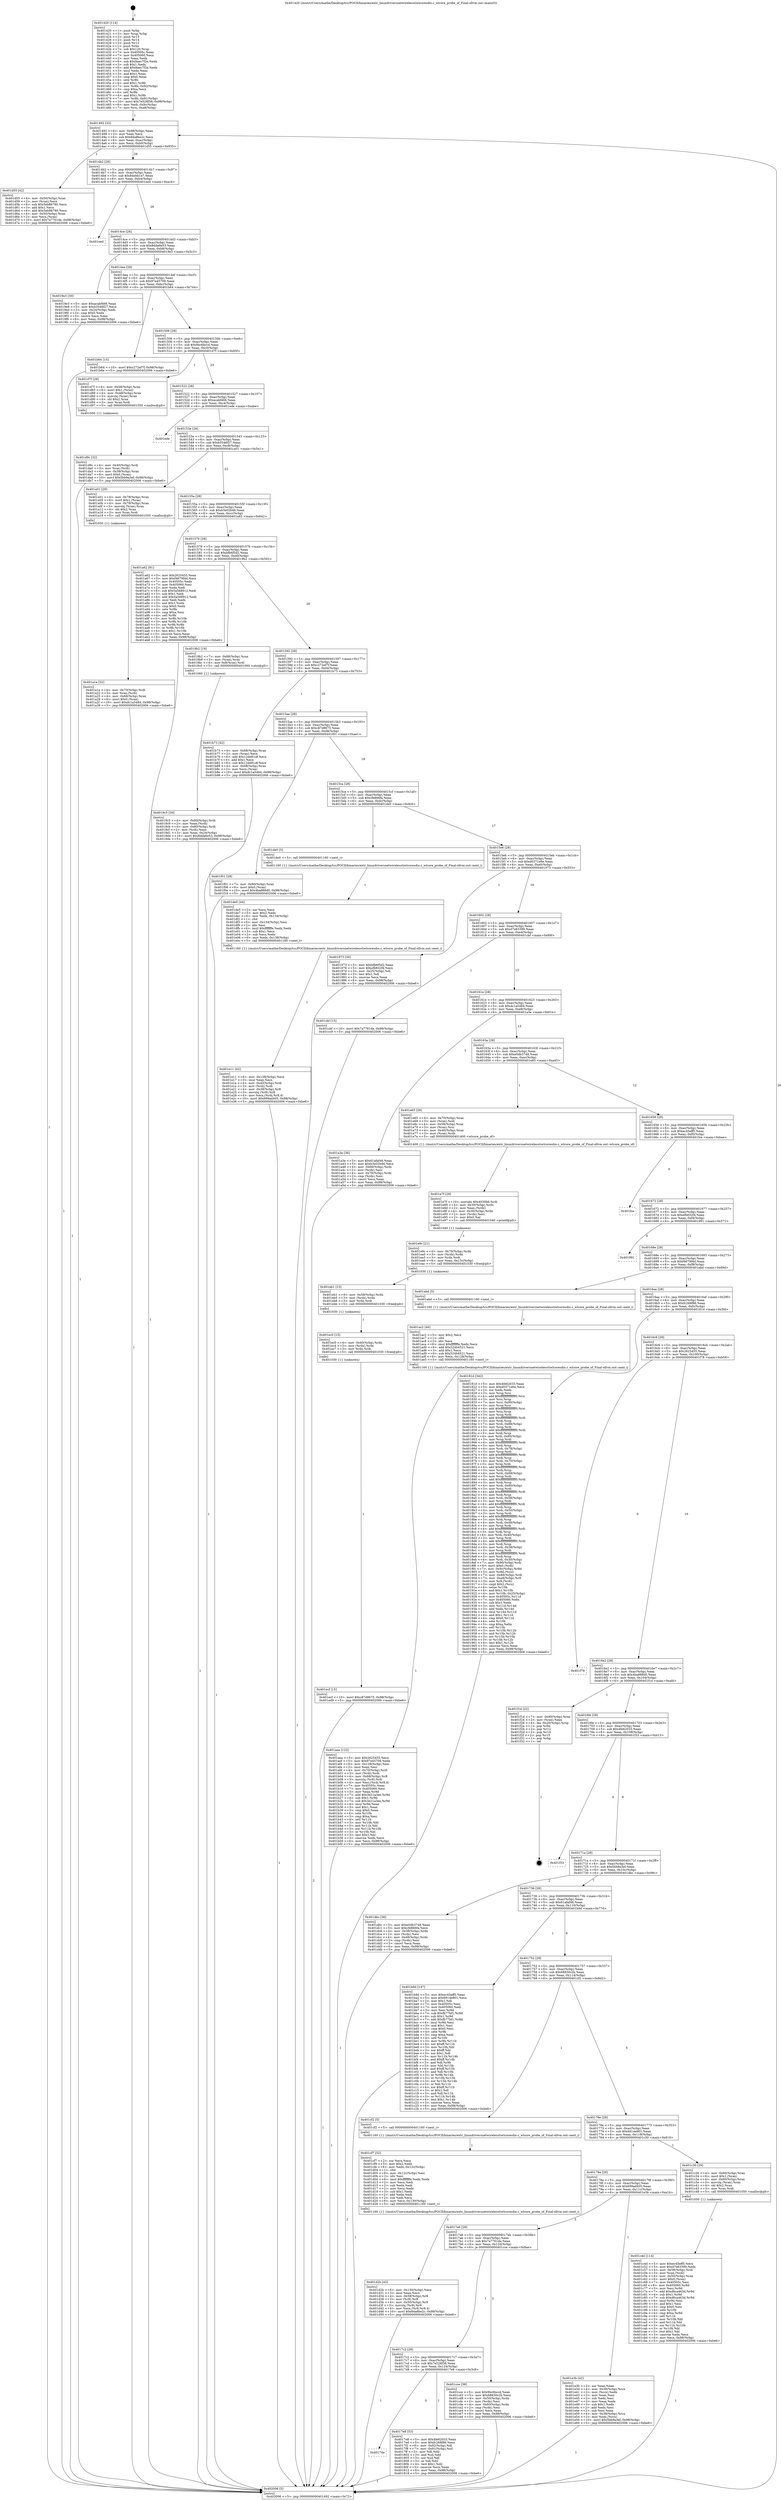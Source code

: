 digraph "0x401420" {
  label = "0x401420 (/mnt/c/Users/mathe/Desktop/tcc/POCII/binaries/extr_linuxdriversnetwirelesstiwlcoresdio.c_wlcore_probe_of_Final-ollvm.out::main(0))"
  labelloc = "t"
  node[shape=record]

  Entry [label="",width=0.3,height=0.3,shape=circle,fillcolor=black,style=filled]
  "0x401492" [label="{
     0x401492 [32]\l
     | [instrs]\l
     &nbsp;&nbsp;0x401492 \<+6\>: mov -0x98(%rbp),%eax\l
     &nbsp;&nbsp;0x401498 \<+2\>: mov %eax,%ecx\l
     &nbsp;&nbsp;0x40149a \<+6\>: sub $0x84a8be2c,%ecx\l
     &nbsp;&nbsp;0x4014a0 \<+6\>: mov %eax,-0xac(%rbp)\l
     &nbsp;&nbsp;0x4014a6 \<+6\>: mov %ecx,-0xb0(%rbp)\l
     &nbsp;&nbsp;0x4014ac \<+6\>: je 0000000000401d55 \<main+0x935\>\l
  }"]
  "0x401d55" [label="{
     0x401d55 [42]\l
     | [instrs]\l
     &nbsp;&nbsp;0x401d55 \<+4\>: mov -0x50(%rbp),%rax\l
     &nbsp;&nbsp;0x401d59 \<+2\>: mov (%rax),%ecx\l
     &nbsp;&nbsp;0x401d5b \<+6\>: sub $0x5eb86780,%ecx\l
     &nbsp;&nbsp;0x401d61 \<+3\>: add $0x1,%ecx\l
     &nbsp;&nbsp;0x401d64 \<+6\>: add $0x5eb86780,%ecx\l
     &nbsp;&nbsp;0x401d6a \<+4\>: mov -0x50(%rbp),%rax\l
     &nbsp;&nbsp;0x401d6e \<+2\>: mov %ecx,(%rax)\l
     &nbsp;&nbsp;0x401d70 \<+10\>: movl $0x7a7761de,-0x98(%rbp)\l
     &nbsp;&nbsp;0x401d7a \<+5\>: jmp 0000000000402006 \<main+0xbe6\>\l
  }"]
  "0x4014b2" [label="{
     0x4014b2 [28]\l
     | [instrs]\l
     &nbsp;&nbsp;0x4014b2 \<+5\>: jmp 00000000004014b7 \<main+0x97\>\l
     &nbsp;&nbsp;0x4014b7 \<+6\>: mov -0xac(%rbp),%eax\l
     &nbsp;&nbsp;0x4014bd \<+5\>: sub $0x84ebb1e7,%eax\l
     &nbsp;&nbsp;0x4014c2 \<+6\>: mov %eax,-0xb4(%rbp)\l
     &nbsp;&nbsp;0x4014c8 \<+6\>: je 0000000000401eed \<main+0xacd\>\l
  }"]
  Exit [label="",width=0.3,height=0.3,shape=circle,fillcolor=black,style=filled,peripheries=2]
  "0x401eed" [label="{
     0x401eed\l
  }", style=dashed]
  "0x4014ce" [label="{
     0x4014ce [28]\l
     | [instrs]\l
     &nbsp;&nbsp;0x4014ce \<+5\>: jmp 00000000004014d3 \<main+0xb3\>\l
     &nbsp;&nbsp;0x4014d3 \<+6\>: mov -0xac(%rbp),%eax\l
     &nbsp;&nbsp;0x4014d9 \<+5\>: sub $0x8dda6e53,%eax\l
     &nbsp;&nbsp;0x4014de \<+6\>: mov %eax,-0xb8(%rbp)\l
     &nbsp;&nbsp;0x4014e4 \<+6\>: je 00000000004019e3 \<main+0x5c3\>\l
  }"]
  "0x401ecf" [label="{
     0x401ecf [15]\l
     | [instrs]\l
     &nbsp;&nbsp;0x401ecf \<+10\>: movl $0xc87d8675,-0x98(%rbp)\l
     &nbsp;&nbsp;0x401ed9 \<+5\>: jmp 0000000000402006 \<main+0xbe6\>\l
  }"]
  "0x4019e3" [label="{
     0x4019e3 [30]\l
     | [instrs]\l
     &nbsp;&nbsp;0x4019e3 \<+5\>: mov $0xacabf466,%eax\l
     &nbsp;&nbsp;0x4019e8 \<+5\>: mov $0xb3546f27,%ecx\l
     &nbsp;&nbsp;0x4019ed \<+3\>: mov -0x24(%rbp),%edx\l
     &nbsp;&nbsp;0x4019f0 \<+3\>: cmp $0x0,%edx\l
     &nbsp;&nbsp;0x4019f3 \<+3\>: cmove %ecx,%eax\l
     &nbsp;&nbsp;0x4019f6 \<+6\>: mov %eax,-0x98(%rbp)\l
     &nbsp;&nbsp;0x4019fc \<+5\>: jmp 0000000000402006 \<main+0xbe6\>\l
  }"]
  "0x4014ea" [label="{
     0x4014ea [28]\l
     | [instrs]\l
     &nbsp;&nbsp;0x4014ea \<+5\>: jmp 00000000004014ef \<main+0xcf\>\l
     &nbsp;&nbsp;0x4014ef \<+6\>: mov -0xac(%rbp),%eax\l
     &nbsp;&nbsp;0x4014f5 \<+5\>: sub $0x97e45709,%eax\l
     &nbsp;&nbsp;0x4014fa \<+6\>: mov %eax,-0xbc(%rbp)\l
     &nbsp;&nbsp;0x401500 \<+6\>: je 0000000000401b64 \<main+0x744\>\l
  }"]
  "0x401ec0" [label="{
     0x401ec0 [15]\l
     | [instrs]\l
     &nbsp;&nbsp;0x401ec0 \<+4\>: mov -0x40(%rbp),%rdx\l
     &nbsp;&nbsp;0x401ec4 \<+3\>: mov (%rdx),%rdx\l
     &nbsp;&nbsp;0x401ec7 \<+3\>: mov %rdx,%rdi\l
     &nbsp;&nbsp;0x401eca \<+5\>: call 0000000000401030 \<free@plt\>\l
     | [calls]\l
     &nbsp;&nbsp;0x401030 \{1\} (unknown)\l
  }"]
  "0x401b64" [label="{
     0x401b64 [15]\l
     | [instrs]\l
     &nbsp;&nbsp;0x401b64 \<+10\>: movl $0xc272ef7f,-0x98(%rbp)\l
     &nbsp;&nbsp;0x401b6e \<+5\>: jmp 0000000000402006 \<main+0xbe6\>\l
  }"]
  "0x401506" [label="{
     0x401506 [28]\l
     | [instrs]\l
     &nbsp;&nbsp;0x401506 \<+5\>: jmp 000000000040150b \<main+0xeb\>\l
     &nbsp;&nbsp;0x40150b \<+6\>: mov -0xac(%rbp),%eax\l
     &nbsp;&nbsp;0x401511 \<+5\>: sub $0x9bc6bccd,%eax\l
     &nbsp;&nbsp;0x401516 \<+6\>: mov %eax,-0xc0(%rbp)\l
     &nbsp;&nbsp;0x40151c \<+6\>: je 0000000000401d7f \<main+0x95f\>\l
  }"]
  "0x401eb1" [label="{
     0x401eb1 [15]\l
     | [instrs]\l
     &nbsp;&nbsp;0x401eb1 \<+4\>: mov -0x58(%rbp),%rdx\l
     &nbsp;&nbsp;0x401eb5 \<+3\>: mov (%rdx),%rdx\l
     &nbsp;&nbsp;0x401eb8 \<+3\>: mov %rdx,%rdi\l
     &nbsp;&nbsp;0x401ebb \<+5\>: call 0000000000401030 \<free@plt\>\l
     | [calls]\l
     &nbsp;&nbsp;0x401030 \{1\} (unknown)\l
  }"]
  "0x401d7f" [label="{
     0x401d7f [29]\l
     | [instrs]\l
     &nbsp;&nbsp;0x401d7f \<+4\>: mov -0x48(%rbp),%rax\l
     &nbsp;&nbsp;0x401d83 \<+6\>: movl $0x1,(%rax)\l
     &nbsp;&nbsp;0x401d89 \<+4\>: mov -0x48(%rbp),%rax\l
     &nbsp;&nbsp;0x401d8d \<+3\>: movslq (%rax),%rax\l
     &nbsp;&nbsp;0x401d90 \<+4\>: shl $0x2,%rax\l
     &nbsp;&nbsp;0x401d94 \<+3\>: mov %rax,%rdi\l
     &nbsp;&nbsp;0x401d97 \<+5\>: call 0000000000401050 \<malloc@plt\>\l
     | [calls]\l
     &nbsp;&nbsp;0x401050 \{1\} (unknown)\l
  }"]
  "0x401522" [label="{
     0x401522 [28]\l
     | [instrs]\l
     &nbsp;&nbsp;0x401522 \<+5\>: jmp 0000000000401527 \<main+0x107\>\l
     &nbsp;&nbsp;0x401527 \<+6\>: mov -0xac(%rbp),%eax\l
     &nbsp;&nbsp;0x40152d \<+5\>: sub $0xacabf466,%eax\l
     &nbsp;&nbsp;0x401532 \<+6\>: mov %eax,-0xc4(%rbp)\l
     &nbsp;&nbsp;0x401538 \<+6\>: je 0000000000401ede \<main+0xabe\>\l
  }"]
  "0x401e9c" [label="{
     0x401e9c [21]\l
     | [instrs]\l
     &nbsp;&nbsp;0x401e9c \<+4\>: mov -0x70(%rbp),%rdx\l
     &nbsp;&nbsp;0x401ea0 \<+3\>: mov (%rdx),%rdx\l
     &nbsp;&nbsp;0x401ea3 \<+3\>: mov %rdx,%rdi\l
     &nbsp;&nbsp;0x401ea6 \<+6\>: mov %eax,-0x13c(%rbp)\l
     &nbsp;&nbsp;0x401eac \<+5\>: call 0000000000401030 \<free@plt\>\l
     | [calls]\l
     &nbsp;&nbsp;0x401030 \{1\} (unknown)\l
  }"]
  "0x401ede" [label="{
     0x401ede\l
  }", style=dashed]
  "0x40153e" [label="{
     0x40153e [28]\l
     | [instrs]\l
     &nbsp;&nbsp;0x40153e \<+5\>: jmp 0000000000401543 \<main+0x123\>\l
     &nbsp;&nbsp;0x401543 \<+6\>: mov -0xac(%rbp),%eax\l
     &nbsp;&nbsp;0x401549 \<+5\>: sub $0xb3546f27,%eax\l
     &nbsp;&nbsp;0x40154e \<+6\>: mov %eax,-0xc8(%rbp)\l
     &nbsp;&nbsp;0x401554 \<+6\>: je 0000000000401a01 \<main+0x5e1\>\l
  }"]
  "0x401e7f" [label="{
     0x401e7f [29]\l
     | [instrs]\l
     &nbsp;&nbsp;0x401e7f \<+10\>: movabs $0x4030b6,%rdi\l
     &nbsp;&nbsp;0x401e89 \<+4\>: mov -0x30(%rbp),%rdx\l
     &nbsp;&nbsp;0x401e8d \<+2\>: mov %eax,(%rdx)\l
     &nbsp;&nbsp;0x401e8f \<+4\>: mov -0x30(%rbp),%rdx\l
     &nbsp;&nbsp;0x401e93 \<+2\>: mov (%rdx),%esi\l
     &nbsp;&nbsp;0x401e95 \<+2\>: mov $0x0,%al\l
     &nbsp;&nbsp;0x401e97 \<+5\>: call 0000000000401040 \<printf@plt\>\l
     | [calls]\l
     &nbsp;&nbsp;0x401040 \{1\} (unknown)\l
  }"]
  "0x401a01" [label="{
     0x401a01 [29]\l
     | [instrs]\l
     &nbsp;&nbsp;0x401a01 \<+4\>: mov -0x78(%rbp),%rax\l
     &nbsp;&nbsp;0x401a05 \<+6\>: movl $0x1,(%rax)\l
     &nbsp;&nbsp;0x401a0b \<+4\>: mov -0x78(%rbp),%rax\l
     &nbsp;&nbsp;0x401a0f \<+3\>: movslq (%rax),%rax\l
     &nbsp;&nbsp;0x401a12 \<+4\>: shl $0x2,%rax\l
     &nbsp;&nbsp;0x401a16 \<+3\>: mov %rax,%rdi\l
     &nbsp;&nbsp;0x401a19 \<+5\>: call 0000000000401050 \<malloc@plt\>\l
     | [calls]\l
     &nbsp;&nbsp;0x401050 \{1\} (unknown)\l
  }"]
  "0x40155a" [label="{
     0x40155a [28]\l
     | [instrs]\l
     &nbsp;&nbsp;0x40155a \<+5\>: jmp 000000000040155f \<main+0x13f\>\l
     &nbsp;&nbsp;0x40155f \<+6\>: mov -0xac(%rbp),%eax\l
     &nbsp;&nbsp;0x401565 \<+5\>: sub $0xb3e02b46,%eax\l
     &nbsp;&nbsp;0x40156a \<+6\>: mov %eax,-0xcc(%rbp)\l
     &nbsp;&nbsp;0x401570 \<+6\>: je 0000000000401a62 \<main+0x642\>\l
  }"]
  "0x401e11" [label="{
     0x401e11 [42]\l
     | [instrs]\l
     &nbsp;&nbsp;0x401e11 \<+6\>: mov -0x138(%rbp),%ecx\l
     &nbsp;&nbsp;0x401e17 \<+3\>: imul %eax,%ecx\l
     &nbsp;&nbsp;0x401e1a \<+4\>: mov -0x40(%rbp),%rdi\l
     &nbsp;&nbsp;0x401e1e \<+3\>: mov (%rdi),%rdi\l
     &nbsp;&nbsp;0x401e21 \<+4\>: mov -0x38(%rbp),%r8\l
     &nbsp;&nbsp;0x401e25 \<+3\>: movslq (%r8),%r8\l
     &nbsp;&nbsp;0x401e28 \<+4\>: mov %ecx,(%rdi,%r8,4)\l
     &nbsp;&nbsp;0x401e2c \<+10\>: movl $0x699ad405,-0x98(%rbp)\l
     &nbsp;&nbsp;0x401e36 \<+5\>: jmp 0000000000402006 \<main+0xbe6\>\l
  }"]
  "0x401a62" [label="{
     0x401a62 [91]\l
     | [instrs]\l
     &nbsp;&nbsp;0x401a62 \<+5\>: mov $0x2625455,%eax\l
     &nbsp;&nbsp;0x401a67 \<+5\>: mov $0xf4679f4d,%ecx\l
     &nbsp;&nbsp;0x401a6c \<+7\>: mov 0x40505c,%edx\l
     &nbsp;&nbsp;0x401a73 \<+7\>: mov 0x405060,%esi\l
     &nbsp;&nbsp;0x401a7a \<+2\>: mov %edx,%edi\l
     &nbsp;&nbsp;0x401a7c \<+6\>: sub $0x5a568912,%edi\l
     &nbsp;&nbsp;0x401a82 \<+3\>: sub $0x1,%edi\l
     &nbsp;&nbsp;0x401a85 \<+6\>: add $0x5a568912,%edi\l
     &nbsp;&nbsp;0x401a8b \<+3\>: imul %edi,%edx\l
     &nbsp;&nbsp;0x401a8e \<+3\>: and $0x1,%edx\l
     &nbsp;&nbsp;0x401a91 \<+3\>: cmp $0x0,%edx\l
     &nbsp;&nbsp;0x401a94 \<+4\>: sete %r8b\l
     &nbsp;&nbsp;0x401a98 \<+3\>: cmp $0xa,%esi\l
     &nbsp;&nbsp;0x401a9b \<+4\>: setl %r9b\l
     &nbsp;&nbsp;0x401a9f \<+3\>: mov %r8b,%r10b\l
     &nbsp;&nbsp;0x401aa2 \<+3\>: and %r9b,%r10b\l
     &nbsp;&nbsp;0x401aa5 \<+3\>: xor %r9b,%r8b\l
     &nbsp;&nbsp;0x401aa8 \<+3\>: or %r8b,%r10b\l
     &nbsp;&nbsp;0x401aab \<+4\>: test $0x1,%r10b\l
     &nbsp;&nbsp;0x401aaf \<+3\>: cmovne %ecx,%eax\l
     &nbsp;&nbsp;0x401ab2 \<+6\>: mov %eax,-0x98(%rbp)\l
     &nbsp;&nbsp;0x401ab8 \<+5\>: jmp 0000000000402006 \<main+0xbe6\>\l
  }"]
  "0x401576" [label="{
     0x401576 [28]\l
     | [instrs]\l
     &nbsp;&nbsp;0x401576 \<+5\>: jmp 000000000040157b \<main+0x15b\>\l
     &nbsp;&nbsp;0x40157b \<+6\>: mov -0xac(%rbp),%eax\l
     &nbsp;&nbsp;0x401581 \<+5\>: sub $0xbfb6f5d2,%eax\l
     &nbsp;&nbsp;0x401586 \<+6\>: mov %eax,-0xd0(%rbp)\l
     &nbsp;&nbsp;0x40158c \<+6\>: je 00000000004019b2 \<main+0x592\>\l
  }"]
  "0x401de5" [label="{
     0x401de5 [44]\l
     | [instrs]\l
     &nbsp;&nbsp;0x401de5 \<+2\>: xor %ecx,%ecx\l
     &nbsp;&nbsp;0x401de7 \<+5\>: mov $0x2,%edx\l
     &nbsp;&nbsp;0x401dec \<+6\>: mov %edx,-0x134(%rbp)\l
     &nbsp;&nbsp;0x401df2 \<+1\>: cltd\l
     &nbsp;&nbsp;0x401df3 \<+6\>: mov -0x134(%rbp),%esi\l
     &nbsp;&nbsp;0x401df9 \<+2\>: idiv %esi\l
     &nbsp;&nbsp;0x401dfb \<+6\>: imul $0xfffffffe,%edx,%edx\l
     &nbsp;&nbsp;0x401e01 \<+3\>: sub $0x1,%ecx\l
     &nbsp;&nbsp;0x401e04 \<+2\>: sub %ecx,%edx\l
     &nbsp;&nbsp;0x401e06 \<+6\>: mov %edx,-0x138(%rbp)\l
     &nbsp;&nbsp;0x401e0c \<+5\>: call 0000000000401160 \<next_i\>\l
     | [calls]\l
     &nbsp;&nbsp;0x401160 \{1\} (/mnt/c/Users/mathe/Desktop/tcc/POCII/binaries/extr_linuxdriversnetwirelesstiwlcoresdio.c_wlcore_probe_of_Final-ollvm.out::next_i)\l
  }"]
  "0x4019b2" [label="{
     0x4019b2 [19]\l
     | [instrs]\l
     &nbsp;&nbsp;0x4019b2 \<+7\>: mov -0x88(%rbp),%rax\l
     &nbsp;&nbsp;0x4019b9 \<+3\>: mov (%rax),%rax\l
     &nbsp;&nbsp;0x4019bc \<+4\>: mov 0x8(%rax),%rdi\l
     &nbsp;&nbsp;0x4019c0 \<+5\>: call 0000000000401060 \<atoi@plt\>\l
     | [calls]\l
     &nbsp;&nbsp;0x401060 \{1\} (unknown)\l
  }"]
  "0x401592" [label="{
     0x401592 [28]\l
     | [instrs]\l
     &nbsp;&nbsp;0x401592 \<+5\>: jmp 0000000000401597 \<main+0x177\>\l
     &nbsp;&nbsp;0x401597 \<+6\>: mov -0xac(%rbp),%eax\l
     &nbsp;&nbsp;0x40159d \<+5\>: sub $0xc272ef7f,%eax\l
     &nbsp;&nbsp;0x4015a2 \<+6\>: mov %eax,-0xd4(%rbp)\l
     &nbsp;&nbsp;0x4015a8 \<+6\>: je 0000000000401b73 \<main+0x753\>\l
  }"]
  "0x401d9c" [label="{
     0x401d9c [32]\l
     | [instrs]\l
     &nbsp;&nbsp;0x401d9c \<+4\>: mov -0x40(%rbp),%rdi\l
     &nbsp;&nbsp;0x401da0 \<+3\>: mov %rax,(%rdi)\l
     &nbsp;&nbsp;0x401da3 \<+4\>: mov -0x38(%rbp),%rax\l
     &nbsp;&nbsp;0x401da7 \<+6\>: movl $0x0,(%rax)\l
     &nbsp;&nbsp;0x401dad \<+10\>: movl $0x5bb9a3ef,-0x98(%rbp)\l
     &nbsp;&nbsp;0x401db7 \<+5\>: jmp 0000000000402006 \<main+0xbe6\>\l
  }"]
  "0x401b73" [label="{
     0x401b73 [42]\l
     | [instrs]\l
     &nbsp;&nbsp;0x401b73 \<+4\>: mov -0x68(%rbp),%rax\l
     &nbsp;&nbsp;0x401b77 \<+2\>: mov (%rax),%ecx\l
     &nbsp;&nbsp;0x401b79 \<+6\>: add $0x12dd81df,%ecx\l
     &nbsp;&nbsp;0x401b7f \<+3\>: add $0x1,%ecx\l
     &nbsp;&nbsp;0x401b82 \<+6\>: sub $0x12dd81df,%ecx\l
     &nbsp;&nbsp;0x401b88 \<+4\>: mov -0x68(%rbp),%rax\l
     &nbsp;&nbsp;0x401b8c \<+2\>: mov %ecx,(%rax)\l
     &nbsp;&nbsp;0x401b8e \<+10\>: movl $0xdc1a5484,-0x98(%rbp)\l
     &nbsp;&nbsp;0x401b98 \<+5\>: jmp 0000000000402006 \<main+0xbe6\>\l
  }"]
  "0x4015ae" [label="{
     0x4015ae [28]\l
     | [instrs]\l
     &nbsp;&nbsp;0x4015ae \<+5\>: jmp 00000000004015b3 \<main+0x193\>\l
     &nbsp;&nbsp;0x4015b3 \<+6\>: mov -0xac(%rbp),%eax\l
     &nbsp;&nbsp;0x4015b9 \<+5\>: sub $0xc87d8675,%eax\l
     &nbsp;&nbsp;0x4015be \<+6\>: mov %eax,-0xd8(%rbp)\l
     &nbsp;&nbsp;0x4015c4 \<+6\>: je 0000000000401f01 \<main+0xae1\>\l
  }"]
  "0x401d2b" [label="{
     0x401d2b [42]\l
     | [instrs]\l
     &nbsp;&nbsp;0x401d2b \<+6\>: mov -0x130(%rbp),%ecx\l
     &nbsp;&nbsp;0x401d31 \<+3\>: imul %eax,%ecx\l
     &nbsp;&nbsp;0x401d34 \<+4\>: mov -0x58(%rbp),%r8\l
     &nbsp;&nbsp;0x401d38 \<+3\>: mov (%r8),%r8\l
     &nbsp;&nbsp;0x401d3b \<+4\>: mov -0x50(%rbp),%r9\l
     &nbsp;&nbsp;0x401d3f \<+3\>: movslq (%r9),%r9\l
     &nbsp;&nbsp;0x401d42 \<+4\>: mov %ecx,(%r8,%r9,4)\l
     &nbsp;&nbsp;0x401d46 \<+10\>: movl $0x84a8be2c,-0x98(%rbp)\l
     &nbsp;&nbsp;0x401d50 \<+5\>: jmp 0000000000402006 \<main+0xbe6\>\l
  }"]
  "0x401f01" [label="{
     0x401f01 [28]\l
     | [instrs]\l
     &nbsp;&nbsp;0x401f01 \<+7\>: mov -0x90(%rbp),%rax\l
     &nbsp;&nbsp;0x401f08 \<+6\>: movl $0x0,(%rax)\l
     &nbsp;&nbsp;0x401f0e \<+10\>: movl $0x4ba888d0,-0x98(%rbp)\l
     &nbsp;&nbsp;0x401f18 \<+5\>: jmp 0000000000402006 \<main+0xbe6\>\l
  }"]
  "0x4015ca" [label="{
     0x4015ca [28]\l
     | [instrs]\l
     &nbsp;&nbsp;0x4015ca \<+5\>: jmp 00000000004015cf \<main+0x1af\>\l
     &nbsp;&nbsp;0x4015cf \<+6\>: mov -0xac(%rbp),%eax\l
     &nbsp;&nbsp;0x4015d5 \<+5\>: sub $0xcfe866fa,%eax\l
     &nbsp;&nbsp;0x4015da \<+6\>: mov %eax,-0xdc(%rbp)\l
     &nbsp;&nbsp;0x4015e0 \<+6\>: je 0000000000401de0 \<main+0x9c0\>\l
  }"]
  "0x401cf7" [label="{
     0x401cf7 [52]\l
     | [instrs]\l
     &nbsp;&nbsp;0x401cf7 \<+2\>: xor %ecx,%ecx\l
     &nbsp;&nbsp;0x401cf9 \<+5\>: mov $0x2,%edx\l
     &nbsp;&nbsp;0x401cfe \<+6\>: mov %edx,-0x12c(%rbp)\l
     &nbsp;&nbsp;0x401d04 \<+1\>: cltd\l
     &nbsp;&nbsp;0x401d05 \<+6\>: mov -0x12c(%rbp),%esi\l
     &nbsp;&nbsp;0x401d0b \<+2\>: idiv %esi\l
     &nbsp;&nbsp;0x401d0d \<+6\>: imul $0xfffffffe,%edx,%edx\l
     &nbsp;&nbsp;0x401d13 \<+2\>: mov %ecx,%edi\l
     &nbsp;&nbsp;0x401d15 \<+2\>: sub %edx,%edi\l
     &nbsp;&nbsp;0x401d17 \<+2\>: mov %ecx,%edx\l
     &nbsp;&nbsp;0x401d19 \<+3\>: sub $0x1,%edx\l
     &nbsp;&nbsp;0x401d1c \<+2\>: add %edx,%edi\l
     &nbsp;&nbsp;0x401d1e \<+2\>: sub %edi,%ecx\l
     &nbsp;&nbsp;0x401d20 \<+6\>: mov %ecx,-0x130(%rbp)\l
     &nbsp;&nbsp;0x401d26 \<+5\>: call 0000000000401160 \<next_i\>\l
     | [calls]\l
     &nbsp;&nbsp;0x401160 \{1\} (/mnt/c/Users/mathe/Desktop/tcc/POCII/binaries/extr_linuxdriversnetwirelesstiwlcoresdio.c_wlcore_probe_of_Final-ollvm.out::next_i)\l
  }"]
  "0x401de0" [label="{
     0x401de0 [5]\l
     | [instrs]\l
     &nbsp;&nbsp;0x401de0 \<+5\>: call 0000000000401160 \<next_i\>\l
     | [calls]\l
     &nbsp;&nbsp;0x401160 \{1\} (/mnt/c/Users/mathe/Desktop/tcc/POCII/binaries/extr_linuxdriversnetwirelesstiwlcoresdio.c_wlcore_probe_of_Final-ollvm.out::next_i)\l
  }"]
  "0x4015e6" [label="{
     0x4015e6 [28]\l
     | [instrs]\l
     &nbsp;&nbsp;0x4015e6 \<+5\>: jmp 00000000004015eb \<main+0x1cb\>\l
     &nbsp;&nbsp;0x4015eb \<+6\>: mov -0xac(%rbp),%eax\l
     &nbsp;&nbsp;0x4015f1 \<+5\>: sub $0xd0371e6e,%eax\l
     &nbsp;&nbsp;0x4015f6 \<+6\>: mov %eax,-0xe0(%rbp)\l
     &nbsp;&nbsp;0x4015fc \<+6\>: je 0000000000401973 \<main+0x553\>\l
  }"]
  "0x401c4d" [label="{
     0x401c4d [114]\l
     | [instrs]\l
     &nbsp;&nbsp;0x401c4d \<+5\>: mov $0xec45eff5,%ecx\l
     &nbsp;&nbsp;0x401c52 \<+5\>: mov $0xd7e63399,%edx\l
     &nbsp;&nbsp;0x401c57 \<+4\>: mov -0x58(%rbp),%rdi\l
     &nbsp;&nbsp;0x401c5b \<+3\>: mov %rax,(%rdi)\l
     &nbsp;&nbsp;0x401c5e \<+4\>: mov -0x50(%rbp),%rax\l
     &nbsp;&nbsp;0x401c62 \<+6\>: movl $0x0,(%rax)\l
     &nbsp;&nbsp;0x401c68 \<+7\>: mov 0x40505c,%esi\l
     &nbsp;&nbsp;0x401c6f \<+8\>: mov 0x405060,%r8d\l
     &nbsp;&nbsp;0x401c77 \<+3\>: mov %esi,%r9d\l
     &nbsp;&nbsp;0x401c7a \<+7\>: add $0xd6ca463d,%r9d\l
     &nbsp;&nbsp;0x401c81 \<+4\>: sub $0x1,%r9d\l
     &nbsp;&nbsp;0x401c85 \<+7\>: sub $0xd6ca463d,%r9d\l
     &nbsp;&nbsp;0x401c8c \<+4\>: imul %r9d,%esi\l
     &nbsp;&nbsp;0x401c90 \<+3\>: and $0x1,%esi\l
     &nbsp;&nbsp;0x401c93 \<+3\>: cmp $0x0,%esi\l
     &nbsp;&nbsp;0x401c96 \<+4\>: sete %r10b\l
     &nbsp;&nbsp;0x401c9a \<+4\>: cmp $0xa,%r8d\l
     &nbsp;&nbsp;0x401c9e \<+4\>: setl %r11b\l
     &nbsp;&nbsp;0x401ca2 \<+3\>: mov %r10b,%bl\l
     &nbsp;&nbsp;0x401ca5 \<+3\>: and %r11b,%bl\l
     &nbsp;&nbsp;0x401ca8 \<+3\>: xor %r11b,%r10b\l
     &nbsp;&nbsp;0x401cab \<+3\>: or %r10b,%bl\l
     &nbsp;&nbsp;0x401cae \<+3\>: test $0x1,%bl\l
     &nbsp;&nbsp;0x401cb1 \<+3\>: cmovne %edx,%ecx\l
     &nbsp;&nbsp;0x401cb4 \<+6\>: mov %ecx,-0x98(%rbp)\l
     &nbsp;&nbsp;0x401cba \<+5\>: jmp 0000000000402006 \<main+0xbe6\>\l
  }"]
  "0x401973" [label="{
     0x401973 [30]\l
     | [instrs]\l
     &nbsp;&nbsp;0x401973 \<+5\>: mov $0xbfb6f5d2,%eax\l
     &nbsp;&nbsp;0x401978 \<+5\>: mov $0xefb832f4,%ecx\l
     &nbsp;&nbsp;0x40197d \<+3\>: mov -0x25(%rbp),%dl\l
     &nbsp;&nbsp;0x401980 \<+3\>: test $0x1,%dl\l
     &nbsp;&nbsp;0x401983 \<+3\>: cmovne %ecx,%eax\l
     &nbsp;&nbsp;0x401986 \<+6\>: mov %eax,-0x98(%rbp)\l
     &nbsp;&nbsp;0x40198c \<+5\>: jmp 0000000000402006 \<main+0xbe6\>\l
  }"]
  "0x401602" [label="{
     0x401602 [28]\l
     | [instrs]\l
     &nbsp;&nbsp;0x401602 \<+5\>: jmp 0000000000401607 \<main+0x1e7\>\l
     &nbsp;&nbsp;0x401607 \<+6\>: mov -0xac(%rbp),%eax\l
     &nbsp;&nbsp;0x40160d \<+5\>: sub $0xd7e63399,%eax\l
     &nbsp;&nbsp;0x401612 \<+6\>: mov %eax,-0xe4(%rbp)\l
     &nbsp;&nbsp;0x401618 \<+6\>: je 0000000000401cbf \<main+0x89f\>\l
  }"]
  "0x401aea" [label="{
     0x401aea [122]\l
     | [instrs]\l
     &nbsp;&nbsp;0x401aea \<+5\>: mov $0x2625455,%ecx\l
     &nbsp;&nbsp;0x401aef \<+5\>: mov $0x97e45709,%edx\l
     &nbsp;&nbsp;0x401af4 \<+6\>: mov -0x128(%rbp),%esi\l
     &nbsp;&nbsp;0x401afa \<+3\>: imul %eax,%esi\l
     &nbsp;&nbsp;0x401afd \<+4\>: mov -0x70(%rbp),%rdi\l
     &nbsp;&nbsp;0x401b01 \<+3\>: mov (%rdi),%rdi\l
     &nbsp;&nbsp;0x401b04 \<+4\>: mov -0x68(%rbp),%r8\l
     &nbsp;&nbsp;0x401b08 \<+3\>: movslq (%r8),%r8\l
     &nbsp;&nbsp;0x401b0b \<+4\>: mov %esi,(%rdi,%r8,4)\l
     &nbsp;&nbsp;0x401b0f \<+7\>: mov 0x40505c,%eax\l
     &nbsp;&nbsp;0x401b16 \<+7\>: mov 0x405060,%esi\l
     &nbsp;&nbsp;0x401b1d \<+3\>: mov %eax,%r9d\l
     &nbsp;&nbsp;0x401b20 \<+7\>: add $0x3e21a3ee,%r9d\l
     &nbsp;&nbsp;0x401b27 \<+4\>: sub $0x1,%r9d\l
     &nbsp;&nbsp;0x401b2b \<+7\>: sub $0x3e21a3ee,%r9d\l
     &nbsp;&nbsp;0x401b32 \<+4\>: imul %r9d,%eax\l
     &nbsp;&nbsp;0x401b36 \<+3\>: and $0x1,%eax\l
     &nbsp;&nbsp;0x401b39 \<+3\>: cmp $0x0,%eax\l
     &nbsp;&nbsp;0x401b3c \<+4\>: sete %r10b\l
     &nbsp;&nbsp;0x401b40 \<+3\>: cmp $0xa,%esi\l
     &nbsp;&nbsp;0x401b43 \<+4\>: setl %r11b\l
     &nbsp;&nbsp;0x401b47 \<+3\>: mov %r10b,%bl\l
     &nbsp;&nbsp;0x401b4a \<+3\>: and %r11b,%bl\l
     &nbsp;&nbsp;0x401b4d \<+3\>: xor %r11b,%r10b\l
     &nbsp;&nbsp;0x401b50 \<+3\>: or %r10b,%bl\l
     &nbsp;&nbsp;0x401b53 \<+3\>: test $0x1,%bl\l
     &nbsp;&nbsp;0x401b56 \<+3\>: cmovne %edx,%ecx\l
     &nbsp;&nbsp;0x401b59 \<+6\>: mov %ecx,-0x98(%rbp)\l
     &nbsp;&nbsp;0x401b5f \<+5\>: jmp 0000000000402006 \<main+0xbe6\>\l
  }"]
  "0x401cbf" [label="{
     0x401cbf [15]\l
     | [instrs]\l
     &nbsp;&nbsp;0x401cbf \<+10\>: movl $0x7a7761de,-0x98(%rbp)\l
     &nbsp;&nbsp;0x401cc9 \<+5\>: jmp 0000000000402006 \<main+0xbe6\>\l
  }"]
  "0x40161e" [label="{
     0x40161e [28]\l
     | [instrs]\l
     &nbsp;&nbsp;0x40161e \<+5\>: jmp 0000000000401623 \<main+0x203\>\l
     &nbsp;&nbsp;0x401623 \<+6\>: mov -0xac(%rbp),%eax\l
     &nbsp;&nbsp;0x401629 \<+5\>: sub $0xdc1a5484,%eax\l
     &nbsp;&nbsp;0x40162e \<+6\>: mov %eax,-0xe8(%rbp)\l
     &nbsp;&nbsp;0x401634 \<+6\>: je 0000000000401a3e \<main+0x61e\>\l
  }"]
  "0x401ac2" [label="{
     0x401ac2 [40]\l
     | [instrs]\l
     &nbsp;&nbsp;0x401ac2 \<+5\>: mov $0x2,%ecx\l
     &nbsp;&nbsp;0x401ac7 \<+1\>: cltd\l
     &nbsp;&nbsp;0x401ac8 \<+2\>: idiv %ecx\l
     &nbsp;&nbsp;0x401aca \<+6\>: imul $0xfffffffe,%edx,%ecx\l
     &nbsp;&nbsp;0x401ad0 \<+6\>: add $0x524b4521,%ecx\l
     &nbsp;&nbsp;0x401ad6 \<+3\>: add $0x1,%ecx\l
     &nbsp;&nbsp;0x401ad9 \<+6\>: sub $0x524b4521,%ecx\l
     &nbsp;&nbsp;0x401adf \<+6\>: mov %ecx,-0x128(%rbp)\l
     &nbsp;&nbsp;0x401ae5 \<+5\>: call 0000000000401160 \<next_i\>\l
     | [calls]\l
     &nbsp;&nbsp;0x401160 \{1\} (/mnt/c/Users/mathe/Desktop/tcc/POCII/binaries/extr_linuxdriversnetwirelesstiwlcoresdio.c_wlcore_probe_of_Final-ollvm.out::next_i)\l
  }"]
  "0x401a3e" [label="{
     0x401a3e [36]\l
     | [instrs]\l
     &nbsp;&nbsp;0x401a3e \<+5\>: mov $0x61afaf46,%eax\l
     &nbsp;&nbsp;0x401a43 \<+5\>: mov $0xb3e02b46,%ecx\l
     &nbsp;&nbsp;0x401a48 \<+4\>: mov -0x68(%rbp),%rdx\l
     &nbsp;&nbsp;0x401a4c \<+2\>: mov (%rdx),%esi\l
     &nbsp;&nbsp;0x401a4e \<+4\>: mov -0x78(%rbp),%rdx\l
     &nbsp;&nbsp;0x401a52 \<+2\>: cmp (%rdx),%esi\l
     &nbsp;&nbsp;0x401a54 \<+3\>: cmovl %ecx,%eax\l
     &nbsp;&nbsp;0x401a57 \<+6\>: mov %eax,-0x98(%rbp)\l
     &nbsp;&nbsp;0x401a5d \<+5\>: jmp 0000000000402006 \<main+0xbe6\>\l
  }"]
  "0x40163a" [label="{
     0x40163a [28]\l
     | [instrs]\l
     &nbsp;&nbsp;0x40163a \<+5\>: jmp 000000000040163f \<main+0x21f\>\l
     &nbsp;&nbsp;0x40163f \<+6\>: mov -0xac(%rbp),%eax\l
     &nbsp;&nbsp;0x401645 \<+5\>: sub $0xe0db3748,%eax\l
     &nbsp;&nbsp;0x40164a \<+6\>: mov %eax,-0xec(%rbp)\l
     &nbsp;&nbsp;0x401650 \<+6\>: je 0000000000401e65 \<main+0xa45\>\l
  }"]
  "0x401a1e" [label="{
     0x401a1e [32]\l
     | [instrs]\l
     &nbsp;&nbsp;0x401a1e \<+4\>: mov -0x70(%rbp),%rdi\l
     &nbsp;&nbsp;0x401a22 \<+3\>: mov %rax,(%rdi)\l
     &nbsp;&nbsp;0x401a25 \<+4\>: mov -0x68(%rbp),%rax\l
     &nbsp;&nbsp;0x401a29 \<+6\>: movl $0x0,(%rax)\l
     &nbsp;&nbsp;0x401a2f \<+10\>: movl $0xdc1a5484,-0x98(%rbp)\l
     &nbsp;&nbsp;0x401a39 \<+5\>: jmp 0000000000402006 \<main+0xbe6\>\l
  }"]
  "0x401e65" [label="{
     0x401e65 [26]\l
     | [instrs]\l
     &nbsp;&nbsp;0x401e65 \<+4\>: mov -0x70(%rbp),%rax\l
     &nbsp;&nbsp;0x401e69 \<+3\>: mov (%rax),%rdi\l
     &nbsp;&nbsp;0x401e6c \<+4\>: mov -0x58(%rbp),%rax\l
     &nbsp;&nbsp;0x401e70 \<+3\>: mov (%rax),%rsi\l
     &nbsp;&nbsp;0x401e73 \<+4\>: mov -0x40(%rbp),%rax\l
     &nbsp;&nbsp;0x401e77 \<+3\>: mov (%rax),%rdx\l
     &nbsp;&nbsp;0x401e7a \<+5\>: call 0000000000401400 \<wlcore_probe_of\>\l
     | [calls]\l
     &nbsp;&nbsp;0x401400 \{1\} (/mnt/c/Users/mathe/Desktop/tcc/POCII/binaries/extr_linuxdriversnetwirelesstiwlcoresdio.c_wlcore_probe_of_Final-ollvm.out::wlcore_probe_of)\l
  }"]
  "0x401656" [label="{
     0x401656 [28]\l
     | [instrs]\l
     &nbsp;&nbsp;0x401656 \<+5\>: jmp 000000000040165b \<main+0x23b\>\l
     &nbsp;&nbsp;0x40165b \<+6\>: mov -0xac(%rbp),%eax\l
     &nbsp;&nbsp;0x401661 \<+5\>: sub $0xec45eff5,%eax\l
     &nbsp;&nbsp;0x401666 \<+6\>: mov %eax,-0xf0(%rbp)\l
     &nbsp;&nbsp;0x40166c \<+6\>: je 0000000000401fce \<main+0xbae\>\l
  }"]
  "0x4019c5" [label="{
     0x4019c5 [30]\l
     | [instrs]\l
     &nbsp;&nbsp;0x4019c5 \<+4\>: mov -0x80(%rbp),%rdi\l
     &nbsp;&nbsp;0x4019c9 \<+2\>: mov %eax,(%rdi)\l
     &nbsp;&nbsp;0x4019cb \<+4\>: mov -0x80(%rbp),%rdi\l
     &nbsp;&nbsp;0x4019cf \<+2\>: mov (%rdi),%eax\l
     &nbsp;&nbsp;0x4019d1 \<+3\>: mov %eax,-0x24(%rbp)\l
     &nbsp;&nbsp;0x4019d4 \<+10\>: movl $0x8dda6e53,-0x98(%rbp)\l
     &nbsp;&nbsp;0x4019de \<+5\>: jmp 0000000000402006 \<main+0xbe6\>\l
  }"]
  "0x401fce" [label="{
     0x401fce\l
  }", style=dashed]
  "0x401672" [label="{
     0x401672 [28]\l
     | [instrs]\l
     &nbsp;&nbsp;0x401672 \<+5\>: jmp 0000000000401677 \<main+0x257\>\l
     &nbsp;&nbsp;0x401677 \<+6\>: mov -0xac(%rbp),%eax\l
     &nbsp;&nbsp;0x40167d \<+5\>: sub $0xefb832f4,%eax\l
     &nbsp;&nbsp;0x401682 \<+6\>: mov %eax,-0xf4(%rbp)\l
     &nbsp;&nbsp;0x401688 \<+6\>: je 0000000000401991 \<main+0x571\>\l
  }"]
  "0x401420" [label="{
     0x401420 [114]\l
     | [instrs]\l
     &nbsp;&nbsp;0x401420 \<+1\>: push %rbp\l
     &nbsp;&nbsp;0x401421 \<+3\>: mov %rsp,%rbp\l
     &nbsp;&nbsp;0x401424 \<+2\>: push %r15\l
     &nbsp;&nbsp;0x401426 \<+2\>: push %r14\l
     &nbsp;&nbsp;0x401428 \<+2\>: push %r12\l
     &nbsp;&nbsp;0x40142a \<+1\>: push %rbx\l
     &nbsp;&nbsp;0x40142b \<+7\>: sub $0x120,%rsp\l
     &nbsp;&nbsp;0x401432 \<+7\>: mov 0x40505c,%eax\l
     &nbsp;&nbsp;0x401439 \<+7\>: mov 0x405060,%ecx\l
     &nbsp;&nbsp;0x401440 \<+2\>: mov %eax,%edx\l
     &nbsp;&nbsp;0x401442 \<+6\>: sub $0x9aec7f2e,%edx\l
     &nbsp;&nbsp;0x401448 \<+3\>: sub $0x1,%edx\l
     &nbsp;&nbsp;0x40144b \<+6\>: add $0x9aec7f2e,%edx\l
     &nbsp;&nbsp;0x401451 \<+3\>: imul %edx,%eax\l
     &nbsp;&nbsp;0x401454 \<+3\>: and $0x1,%eax\l
     &nbsp;&nbsp;0x401457 \<+3\>: cmp $0x0,%eax\l
     &nbsp;&nbsp;0x40145a \<+4\>: sete %r8b\l
     &nbsp;&nbsp;0x40145e \<+4\>: and $0x1,%r8b\l
     &nbsp;&nbsp;0x401462 \<+7\>: mov %r8b,-0x92(%rbp)\l
     &nbsp;&nbsp;0x401469 \<+3\>: cmp $0xa,%ecx\l
     &nbsp;&nbsp;0x40146c \<+4\>: setl %r8b\l
     &nbsp;&nbsp;0x401470 \<+4\>: and $0x1,%r8b\l
     &nbsp;&nbsp;0x401474 \<+7\>: mov %r8b,-0x91(%rbp)\l
     &nbsp;&nbsp;0x40147b \<+10\>: movl $0x7e528f38,-0x98(%rbp)\l
     &nbsp;&nbsp;0x401485 \<+6\>: mov %edi,-0x9c(%rbp)\l
     &nbsp;&nbsp;0x40148b \<+7\>: mov %rsi,-0xa8(%rbp)\l
  }"]
  "0x401991" [label="{
     0x401991\l
  }", style=dashed]
  "0x40168e" [label="{
     0x40168e [28]\l
     | [instrs]\l
     &nbsp;&nbsp;0x40168e \<+5\>: jmp 0000000000401693 \<main+0x273\>\l
     &nbsp;&nbsp;0x401693 \<+6\>: mov -0xac(%rbp),%eax\l
     &nbsp;&nbsp;0x401699 \<+5\>: sub $0xf4679f4d,%eax\l
     &nbsp;&nbsp;0x40169e \<+6\>: mov %eax,-0xf8(%rbp)\l
     &nbsp;&nbsp;0x4016a4 \<+6\>: je 0000000000401abd \<main+0x69d\>\l
  }"]
  "0x402006" [label="{
     0x402006 [5]\l
     | [instrs]\l
     &nbsp;&nbsp;0x402006 \<+5\>: jmp 0000000000401492 \<main+0x72\>\l
  }"]
  "0x401abd" [label="{
     0x401abd [5]\l
     | [instrs]\l
     &nbsp;&nbsp;0x401abd \<+5\>: call 0000000000401160 \<next_i\>\l
     | [calls]\l
     &nbsp;&nbsp;0x401160 \{1\} (/mnt/c/Users/mathe/Desktop/tcc/POCII/binaries/extr_linuxdriversnetwirelesstiwlcoresdio.c_wlcore_probe_of_Final-ollvm.out::next_i)\l
  }"]
  "0x4016aa" [label="{
     0x4016aa [28]\l
     | [instrs]\l
     &nbsp;&nbsp;0x4016aa \<+5\>: jmp 00000000004016af \<main+0x28f\>\l
     &nbsp;&nbsp;0x4016af \<+6\>: mov -0xac(%rbp),%eax\l
     &nbsp;&nbsp;0x4016b5 \<+5\>: sub $0xfc268f86,%eax\l
     &nbsp;&nbsp;0x4016ba \<+6\>: mov %eax,-0xfc(%rbp)\l
     &nbsp;&nbsp;0x4016c0 \<+6\>: je 000000000040181d \<main+0x3fd\>\l
  }"]
  "0x4017de" [label="{
     0x4017de\l
  }", style=dashed]
  "0x40181d" [label="{
     0x40181d [342]\l
     | [instrs]\l
     &nbsp;&nbsp;0x40181d \<+5\>: mov $0x4fe62033,%eax\l
     &nbsp;&nbsp;0x401822 \<+5\>: mov $0xd0371e6e,%ecx\l
     &nbsp;&nbsp;0x401827 \<+2\>: xor %edx,%edx\l
     &nbsp;&nbsp;0x401829 \<+3\>: mov %rsp,%rsi\l
     &nbsp;&nbsp;0x40182c \<+4\>: add $0xfffffffffffffff0,%rsi\l
     &nbsp;&nbsp;0x401830 \<+3\>: mov %rsi,%rsp\l
     &nbsp;&nbsp;0x401833 \<+7\>: mov %rsi,-0x90(%rbp)\l
     &nbsp;&nbsp;0x40183a \<+3\>: mov %rsp,%rsi\l
     &nbsp;&nbsp;0x40183d \<+4\>: add $0xfffffffffffffff0,%rsi\l
     &nbsp;&nbsp;0x401841 \<+3\>: mov %rsi,%rsp\l
     &nbsp;&nbsp;0x401844 \<+3\>: mov %rsp,%rdi\l
     &nbsp;&nbsp;0x401847 \<+4\>: add $0xfffffffffffffff0,%rdi\l
     &nbsp;&nbsp;0x40184b \<+3\>: mov %rdi,%rsp\l
     &nbsp;&nbsp;0x40184e \<+7\>: mov %rdi,-0x88(%rbp)\l
     &nbsp;&nbsp;0x401855 \<+3\>: mov %rsp,%rdi\l
     &nbsp;&nbsp;0x401858 \<+4\>: add $0xfffffffffffffff0,%rdi\l
     &nbsp;&nbsp;0x40185c \<+3\>: mov %rdi,%rsp\l
     &nbsp;&nbsp;0x40185f \<+4\>: mov %rdi,-0x80(%rbp)\l
     &nbsp;&nbsp;0x401863 \<+3\>: mov %rsp,%rdi\l
     &nbsp;&nbsp;0x401866 \<+4\>: add $0xfffffffffffffff0,%rdi\l
     &nbsp;&nbsp;0x40186a \<+3\>: mov %rdi,%rsp\l
     &nbsp;&nbsp;0x40186d \<+4\>: mov %rdi,-0x78(%rbp)\l
     &nbsp;&nbsp;0x401871 \<+3\>: mov %rsp,%rdi\l
     &nbsp;&nbsp;0x401874 \<+4\>: add $0xfffffffffffffff0,%rdi\l
     &nbsp;&nbsp;0x401878 \<+3\>: mov %rdi,%rsp\l
     &nbsp;&nbsp;0x40187b \<+4\>: mov %rdi,-0x70(%rbp)\l
     &nbsp;&nbsp;0x40187f \<+3\>: mov %rsp,%rdi\l
     &nbsp;&nbsp;0x401882 \<+4\>: add $0xfffffffffffffff0,%rdi\l
     &nbsp;&nbsp;0x401886 \<+3\>: mov %rdi,%rsp\l
     &nbsp;&nbsp;0x401889 \<+4\>: mov %rdi,-0x68(%rbp)\l
     &nbsp;&nbsp;0x40188d \<+3\>: mov %rsp,%rdi\l
     &nbsp;&nbsp;0x401890 \<+4\>: add $0xfffffffffffffff0,%rdi\l
     &nbsp;&nbsp;0x401894 \<+3\>: mov %rdi,%rsp\l
     &nbsp;&nbsp;0x401897 \<+4\>: mov %rdi,-0x60(%rbp)\l
     &nbsp;&nbsp;0x40189b \<+3\>: mov %rsp,%rdi\l
     &nbsp;&nbsp;0x40189e \<+4\>: add $0xfffffffffffffff0,%rdi\l
     &nbsp;&nbsp;0x4018a2 \<+3\>: mov %rdi,%rsp\l
     &nbsp;&nbsp;0x4018a5 \<+4\>: mov %rdi,-0x58(%rbp)\l
     &nbsp;&nbsp;0x4018a9 \<+3\>: mov %rsp,%rdi\l
     &nbsp;&nbsp;0x4018ac \<+4\>: add $0xfffffffffffffff0,%rdi\l
     &nbsp;&nbsp;0x4018b0 \<+3\>: mov %rdi,%rsp\l
     &nbsp;&nbsp;0x4018b3 \<+4\>: mov %rdi,-0x50(%rbp)\l
     &nbsp;&nbsp;0x4018b7 \<+3\>: mov %rsp,%rdi\l
     &nbsp;&nbsp;0x4018ba \<+4\>: add $0xfffffffffffffff0,%rdi\l
     &nbsp;&nbsp;0x4018be \<+3\>: mov %rdi,%rsp\l
     &nbsp;&nbsp;0x4018c1 \<+4\>: mov %rdi,-0x48(%rbp)\l
     &nbsp;&nbsp;0x4018c5 \<+3\>: mov %rsp,%rdi\l
     &nbsp;&nbsp;0x4018c8 \<+4\>: add $0xfffffffffffffff0,%rdi\l
     &nbsp;&nbsp;0x4018cc \<+3\>: mov %rdi,%rsp\l
     &nbsp;&nbsp;0x4018cf \<+4\>: mov %rdi,-0x40(%rbp)\l
     &nbsp;&nbsp;0x4018d3 \<+3\>: mov %rsp,%rdi\l
     &nbsp;&nbsp;0x4018d6 \<+4\>: add $0xfffffffffffffff0,%rdi\l
     &nbsp;&nbsp;0x4018da \<+3\>: mov %rdi,%rsp\l
     &nbsp;&nbsp;0x4018dd \<+4\>: mov %rdi,-0x38(%rbp)\l
     &nbsp;&nbsp;0x4018e1 \<+3\>: mov %rsp,%rdi\l
     &nbsp;&nbsp;0x4018e4 \<+4\>: add $0xfffffffffffffff0,%rdi\l
     &nbsp;&nbsp;0x4018e8 \<+3\>: mov %rdi,%rsp\l
     &nbsp;&nbsp;0x4018eb \<+4\>: mov %rdi,-0x30(%rbp)\l
     &nbsp;&nbsp;0x4018ef \<+7\>: mov -0x90(%rbp),%rdi\l
     &nbsp;&nbsp;0x4018f6 \<+6\>: movl $0x0,(%rdi)\l
     &nbsp;&nbsp;0x4018fc \<+7\>: mov -0x9c(%rbp),%r8d\l
     &nbsp;&nbsp;0x401903 \<+3\>: mov %r8d,(%rsi)\l
     &nbsp;&nbsp;0x401906 \<+7\>: mov -0x88(%rbp),%rdi\l
     &nbsp;&nbsp;0x40190d \<+7\>: mov -0xa8(%rbp),%r9\l
     &nbsp;&nbsp;0x401914 \<+3\>: mov %r9,(%rdi)\l
     &nbsp;&nbsp;0x401917 \<+3\>: cmpl $0x2,(%rsi)\l
     &nbsp;&nbsp;0x40191a \<+4\>: setne %r10b\l
     &nbsp;&nbsp;0x40191e \<+4\>: and $0x1,%r10b\l
     &nbsp;&nbsp;0x401922 \<+4\>: mov %r10b,-0x25(%rbp)\l
     &nbsp;&nbsp;0x401926 \<+8\>: mov 0x40505c,%r11d\l
     &nbsp;&nbsp;0x40192e \<+7\>: mov 0x405060,%ebx\l
     &nbsp;&nbsp;0x401935 \<+3\>: sub $0x1,%edx\l
     &nbsp;&nbsp;0x401938 \<+3\>: mov %r11d,%r14d\l
     &nbsp;&nbsp;0x40193b \<+3\>: add %edx,%r14d\l
     &nbsp;&nbsp;0x40193e \<+4\>: imul %r14d,%r11d\l
     &nbsp;&nbsp;0x401942 \<+4\>: and $0x1,%r11d\l
     &nbsp;&nbsp;0x401946 \<+4\>: cmp $0x0,%r11d\l
     &nbsp;&nbsp;0x40194a \<+4\>: sete %r10b\l
     &nbsp;&nbsp;0x40194e \<+3\>: cmp $0xa,%ebx\l
     &nbsp;&nbsp;0x401951 \<+4\>: setl %r15b\l
     &nbsp;&nbsp;0x401955 \<+3\>: mov %r10b,%r12b\l
     &nbsp;&nbsp;0x401958 \<+3\>: and %r15b,%r12b\l
     &nbsp;&nbsp;0x40195b \<+3\>: xor %r15b,%r10b\l
     &nbsp;&nbsp;0x40195e \<+3\>: or %r10b,%r12b\l
     &nbsp;&nbsp;0x401961 \<+4\>: test $0x1,%r12b\l
     &nbsp;&nbsp;0x401965 \<+3\>: cmovne %ecx,%eax\l
     &nbsp;&nbsp;0x401968 \<+6\>: mov %eax,-0x98(%rbp)\l
     &nbsp;&nbsp;0x40196e \<+5\>: jmp 0000000000402006 \<main+0xbe6\>\l
  }"]
  "0x4016c6" [label="{
     0x4016c6 [28]\l
     | [instrs]\l
     &nbsp;&nbsp;0x4016c6 \<+5\>: jmp 00000000004016cb \<main+0x2ab\>\l
     &nbsp;&nbsp;0x4016cb \<+6\>: mov -0xac(%rbp),%eax\l
     &nbsp;&nbsp;0x4016d1 \<+5\>: sub $0x2625455,%eax\l
     &nbsp;&nbsp;0x4016d6 \<+6\>: mov %eax,-0x100(%rbp)\l
     &nbsp;&nbsp;0x4016dc \<+6\>: je 0000000000401f78 \<main+0xb58\>\l
  }"]
  "0x4017e8" [label="{
     0x4017e8 [53]\l
     | [instrs]\l
     &nbsp;&nbsp;0x4017e8 \<+5\>: mov $0x4fe62033,%eax\l
     &nbsp;&nbsp;0x4017ed \<+5\>: mov $0xfc268f86,%ecx\l
     &nbsp;&nbsp;0x4017f2 \<+6\>: mov -0x92(%rbp),%dl\l
     &nbsp;&nbsp;0x4017f8 \<+7\>: mov -0x91(%rbp),%sil\l
     &nbsp;&nbsp;0x4017ff \<+3\>: mov %dl,%dil\l
     &nbsp;&nbsp;0x401802 \<+3\>: and %sil,%dil\l
     &nbsp;&nbsp;0x401805 \<+3\>: xor %sil,%dl\l
     &nbsp;&nbsp;0x401808 \<+3\>: or %dl,%dil\l
     &nbsp;&nbsp;0x40180b \<+4\>: test $0x1,%dil\l
     &nbsp;&nbsp;0x40180f \<+3\>: cmovne %ecx,%eax\l
     &nbsp;&nbsp;0x401812 \<+6\>: mov %eax,-0x98(%rbp)\l
     &nbsp;&nbsp;0x401818 \<+5\>: jmp 0000000000402006 \<main+0xbe6\>\l
  }"]
  "0x401f78" [label="{
     0x401f78\l
  }", style=dashed]
  "0x4016e2" [label="{
     0x4016e2 [28]\l
     | [instrs]\l
     &nbsp;&nbsp;0x4016e2 \<+5\>: jmp 00000000004016e7 \<main+0x2c7\>\l
     &nbsp;&nbsp;0x4016e7 \<+6\>: mov -0xac(%rbp),%eax\l
     &nbsp;&nbsp;0x4016ed \<+5\>: sub $0x4ba888d0,%eax\l
     &nbsp;&nbsp;0x4016f2 \<+6\>: mov %eax,-0x104(%rbp)\l
     &nbsp;&nbsp;0x4016f8 \<+6\>: je 0000000000401f1d \<main+0xafd\>\l
  }"]
  "0x4017c2" [label="{
     0x4017c2 [28]\l
     | [instrs]\l
     &nbsp;&nbsp;0x4017c2 \<+5\>: jmp 00000000004017c7 \<main+0x3a7\>\l
     &nbsp;&nbsp;0x4017c7 \<+6\>: mov -0xac(%rbp),%eax\l
     &nbsp;&nbsp;0x4017cd \<+5\>: sub $0x7e528f38,%eax\l
     &nbsp;&nbsp;0x4017d2 \<+6\>: mov %eax,-0x124(%rbp)\l
     &nbsp;&nbsp;0x4017d8 \<+6\>: je 00000000004017e8 \<main+0x3c8\>\l
  }"]
  "0x401f1d" [label="{
     0x401f1d [22]\l
     | [instrs]\l
     &nbsp;&nbsp;0x401f1d \<+7\>: mov -0x90(%rbp),%rax\l
     &nbsp;&nbsp;0x401f24 \<+2\>: mov (%rax),%eax\l
     &nbsp;&nbsp;0x401f26 \<+4\>: lea -0x20(%rbp),%rsp\l
     &nbsp;&nbsp;0x401f2a \<+1\>: pop %rbx\l
     &nbsp;&nbsp;0x401f2b \<+2\>: pop %r12\l
     &nbsp;&nbsp;0x401f2d \<+2\>: pop %r14\l
     &nbsp;&nbsp;0x401f2f \<+2\>: pop %r15\l
     &nbsp;&nbsp;0x401f31 \<+1\>: pop %rbp\l
     &nbsp;&nbsp;0x401f32 \<+1\>: ret\l
  }"]
  "0x4016fe" [label="{
     0x4016fe [28]\l
     | [instrs]\l
     &nbsp;&nbsp;0x4016fe \<+5\>: jmp 0000000000401703 \<main+0x2e3\>\l
     &nbsp;&nbsp;0x401703 \<+6\>: mov -0xac(%rbp),%eax\l
     &nbsp;&nbsp;0x401709 \<+5\>: sub $0x4fe62033,%eax\l
     &nbsp;&nbsp;0x40170e \<+6\>: mov %eax,-0x108(%rbp)\l
     &nbsp;&nbsp;0x401714 \<+6\>: je 0000000000401f33 \<main+0xb13\>\l
  }"]
  "0x401cce" [label="{
     0x401cce [36]\l
     | [instrs]\l
     &nbsp;&nbsp;0x401cce \<+5\>: mov $0x9bc6bccd,%eax\l
     &nbsp;&nbsp;0x401cd3 \<+5\>: mov $0x68830c2b,%ecx\l
     &nbsp;&nbsp;0x401cd8 \<+4\>: mov -0x50(%rbp),%rdx\l
     &nbsp;&nbsp;0x401cdc \<+2\>: mov (%rdx),%esi\l
     &nbsp;&nbsp;0x401cde \<+4\>: mov -0x60(%rbp),%rdx\l
     &nbsp;&nbsp;0x401ce2 \<+2\>: cmp (%rdx),%esi\l
     &nbsp;&nbsp;0x401ce4 \<+3\>: cmovl %ecx,%eax\l
     &nbsp;&nbsp;0x401ce7 \<+6\>: mov %eax,-0x98(%rbp)\l
     &nbsp;&nbsp;0x401ced \<+5\>: jmp 0000000000402006 \<main+0xbe6\>\l
  }"]
  "0x401f33" [label="{
     0x401f33\l
  }", style=dashed]
  "0x40171a" [label="{
     0x40171a [28]\l
     | [instrs]\l
     &nbsp;&nbsp;0x40171a \<+5\>: jmp 000000000040171f \<main+0x2ff\>\l
     &nbsp;&nbsp;0x40171f \<+6\>: mov -0xac(%rbp),%eax\l
     &nbsp;&nbsp;0x401725 \<+5\>: sub $0x5bb9a3ef,%eax\l
     &nbsp;&nbsp;0x40172a \<+6\>: mov %eax,-0x10c(%rbp)\l
     &nbsp;&nbsp;0x401730 \<+6\>: je 0000000000401dbc \<main+0x99c\>\l
  }"]
  "0x4017a6" [label="{
     0x4017a6 [28]\l
     | [instrs]\l
     &nbsp;&nbsp;0x4017a6 \<+5\>: jmp 00000000004017ab \<main+0x38b\>\l
     &nbsp;&nbsp;0x4017ab \<+6\>: mov -0xac(%rbp),%eax\l
     &nbsp;&nbsp;0x4017b1 \<+5\>: sub $0x7a7761de,%eax\l
     &nbsp;&nbsp;0x4017b6 \<+6\>: mov %eax,-0x120(%rbp)\l
     &nbsp;&nbsp;0x4017bc \<+6\>: je 0000000000401cce \<main+0x8ae\>\l
  }"]
  "0x401dbc" [label="{
     0x401dbc [36]\l
     | [instrs]\l
     &nbsp;&nbsp;0x401dbc \<+5\>: mov $0xe0db3748,%eax\l
     &nbsp;&nbsp;0x401dc1 \<+5\>: mov $0xcfe866fa,%ecx\l
     &nbsp;&nbsp;0x401dc6 \<+4\>: mov -0x38(%rbp),%rdx\l
     &nbsp;&nbsp;0x401dca \<+2\>: mov (%rdx),%esi\l
     &nbsp;&nbsp;0x401dcc \<+4\>: mov -0x48(%rbp),%rdx\l
     &nbsp;&nbsp;0x401dd0 \<+2\>: cmp (%rdx),%esi\l
     &nbsp;&nbsp;0x401dd2 \<+3\>: cmovl %ecx,%eax\l
     &nbsp;&nbsp;0x401dd5 \<+6\>: mov %eax,-0x98(%rbp)\l
     &nbsp;&nbsp;0x401ddb \<+5\>: jmp 0000000000402006 \<main+0xbe6\>\l
  }"]
  "0x401736" [label="{
     0x401736 [28]\l
     | [instrs]\l
     &nbsp;&nbsp;0x401736 \<+5\>: jmp 000000000040173b \<main+0x31b\>\l
     &nbsp;&nbsp;0x40173b \<+6\>: mov -0xac(%rbp),%eax\l
     &nbsp;&nbsp;0x401741 \<+5\>: sub $0x61afaf46,%eax\l
     &nbsp;&nbsp;0x401746 \<+6\>: mov %eax,-0x110(%rbp)\l
     &nbsp;&nbsp;0x40174c \<+6\>: je 0000000000401b9d \<main+0x77d\>\l
  }"]
  "0x401e3b" [label="{
     0x401e3b [42]\l
     | [instrs]\l
     &nbsp;&nbsp;0x401e3b \<+2\>: xor %eax,%eax\l
     &nbsp;&nbsp;0x401e3d \<+4\>: mov -0x38(%rbp),%rcx\l
     &nbsp;&nbsp;0x401e41 \<+2\>: mov (%rcx),%edx\l
     &nbsp;&nbsp;0x401e43 \<+2\>: mov %eax,%esi\l
     &nbsp;&nbsp;0x401e45 \<+2\>: sub %edx,%esi\l
     &nbsp;&nbsp;0x401e47 \<+2\>: mov %eax,%edx\l
     &nbsp;&nbsp;0x401e49 \<+3\>: sub $0x1,%edx\l
     &nbsp;&nbsp;0x401e4c \<+2\>: add %edx,%esi\l
     &nbsp;&nbsp;0x401e4e \<+2\>: sub %esi,%eax\l
     &nbsp;&nbsp;0x401e50 \<+4\>: mov -0x38(%rbp),%rcx\l
     &nbsp;&nbsp;0x401e54 \<+2\>: mov %eax,(%rcx)\l
     &nbsp;&nbsp;0x401e56 \<+10\>: movl $0x5bb9a3ef,-0x98(%rbp)\l
     &nbsp;&nbsp;0x401e60 \<+5\>: jmp 0000000000402006 \<main+0xbe6\>\l
  }"]
  "0x401b9d" [label="{
     0x401b9d [147]\l
     | [instrs]\l
     &nbsp;&nbsp;0x401b9d \<+5\>: mov $0xec45eff5,%eax\l
     &nbsp;&nbsp;0x401ba2 \<+5\>: mov $0x6914e901,%ecx\l
     &nbsp;&nbsp;0x401ba7 \<+2\>: mov $0x1,%dl\l
     &nbsp;&nbsp;0x401ba9 \<+7\>: mov 0x40505c,%esi\l
     &nbsp;&nbsp;0x401bb0 \<+7\>: mov 0x405060,%edi\l
     &nbsp;&nbsp;0x401bb7 \<+3\>: mov %esi,%r8d\l
     &nbsp;&nbsp;0x401bba \<+7\>: sub $0xfb77bf1,%r8d\l
     &nbsp;&nbsp;0x401bc1 \<+4\>: sub $0x1,%r8d\l
     &nbsp;&nbsp;0x401bc5 \<+7\>: add $0xfb77bf1,%r8d\l
     &nbsp;&nbsp;0x401bcc \<+4\>: imul %r8d,%esi\l
     &nbsp;&nbsp;0x401bd0 \<+3\>: and $0x1,%esi\l
     &nbsp;&nbsp;0x401bd3 \<+3\>: cmp $0x0,%esi\l
     &nbsp;&nbsp;0x401bd6 \<+4\>: sete %r9b\l
     &nbsp;&nbsp;0x401bda \<+3\>: cmp $0xa,%edi\l
     &nbsp;&nbsp;0x401bdd \<+4\>: setl %r10b\l
     &nbsp;&nbsp;0x401be1 \<+3\>: mov %r9b,%r11b\l
     &nbsp;&nbsp;0x401be4 \<+4\>: xor $0xff,%r11b\l
     &nbsp;&nbsp;0x401be8 \<+3\>: mov %r10b,%bl\l
     &nbsp;&nbsp;0x401beb \<+3\>: xor $0xff,%bl\l
     &nbsp;&nbsp;0x401bee \<+3\>: xor $0x1,%dl\l
     &nbsp;&nbsp;0x401bf1 \<+3\>: mov %r11b,%r14b\l
     &nbsp;&nbsp;0x401bf4 \<+4\>: and $0xff,%r14b\l
     &nbsp;&nbsp;0x401bf8 \<+3\>: and %dl,%r9b\l
     &nbsp;&nbsp;0x401bfb \<+3\>: mov %bl,%r15b\l
     &nbsp;&nbsp;0x401bfe \<+4\>: and $0xff,%r15b\l
     &nbsp;&nbsp;0x401c02 \<+3\>: and %dl,%r10b\l
     &nbsp;&nbsp;0x401c05 \<+3\>: or %r9b,%r14b\l
     &nbsp;&nbsp;0x401c08 \<+3\>: or %r10b,%r15b\l
     &nbsp;&nbsp;0x401c0b \<+3\>: xor %r15b,%r14b\l
     &nbsp;&nbsp;0x401c0e \<+3\>: or %bl,%r11b\l
     &nbsp;&nbsp;0x401c11 \<+4\>: xor $0xff,%r11b\l
     &nbsp;&nbsp;0x401c15 \<+3\>: or $0x1,%dl\l
     &nbsp;&nbsp;0x401c18 \<+3\>: and %dl,%r11b\l
     &nbsp;&nbsp;0x401c1b \<+3\>: or %r11b,%r14b\l
     &nbsp;&nbsp;0x401c1e \<+4\>: test $0x1,%r14b\l
     &nbsp;&nbsp;0x401c22 \<+3\>: cmovne %ecx,%eax\l
     &nbsp;&nbsp;0x401c25 \<+6\>: mov %eax,-0x98(%rbp)\l
     &nbsp;&nbsp;0x401c2b \<+5\>: jmp 0000000000402006 \<main+0xbe6\>\l
  }"]
  "0x401752" [label="{
     0x401752 [28]\l
     | [instrs]\l
     &nbsp;&nbsp;0x401752 \<+5\>: jmp 0000000000401757 \<main+0x337\>\l
     &nbsp;&nbsp;0x401757 \<+6\>: mov -0xac(%rbp),%eax\l
     &nbsp;&nbsp;0x40175d \<+5\>: sub $0x68830c2b,%eax\l
     &nbsp;&nbsp;0x401762 \<+6\>: mov %eax,-0x114(%rbp)\l
     &nbsp;&nbsp;0x401768 \<+6\>: je 0000000000401cf2 \<main+0x8d2\>\l
  }"]
  "0x40178a" [label="{
     0x40178a [28]\l
     | [instrs]\l
     &nbsp;&nbsp;0x40178a \<+5\>: jmp 000000000040178f \<main+0x36f\>\l
     &nbsp;&nbsp;0x40178f \<+6\>: mov -0xac(%rbp),%eax\l
     &nbsp;&nbsp;0x401795 \<+5\>: sub $0x699ad405,%eax\l
     &nbsp;&nbsp;0x40179a \<+6\>: mov %eax,-0x11c(%rbp)\l
     &nbsp;&nbsp;0x4017a0 \<+6\>: je 0000000000401e3b \<main+0xa1b\>\l
  }"]
  "0x401cf2" [label="{
     0x401cf2 [5]\l
     | [instrs]\l
     &nbsp;&nbsp;0x401cf2 \<+5\>: call 0000000000401160 \<next_i\>\l
     | [calls]\l
     &nbsp;&nbsp;0x401160 \{1\} (/mnt/c/Users/mathe/Desktop/tcc/POCII/binaries/extr_linuxdriversnetwirelesstiwlcoresdio.c_wlcore_probe_of_Final-ollvm.out::next_i)\l
  }"]
  "0x40176e" [label="{
     0x40176e [28]\l
     | [instrs]\l
     &nbsp;&nbsp;0x40176e \<+5\>: jmp 0000000000401773 \<main+0x353\>\l
     &nbsp;&nbsp;0x401773 \<+6\>: mov -0xac(%rbp),%eax\l
     &nbsp;&nbsp;0x401779 \<+5\>: sub $0x6914e901,%eax\l
     &nbsp;&nbsp;0x40177e \<+6\>: mov %eax,-0x118(%rbp)\l
     &nbsp;&nbsp;0x401784 \<+6\>: je 0000000000401c30 \<main+0x810\>\l
  }"]
  "0x401c30" [label="{
     0x401c30 [29]\l
     | [instrs]\l
     &nbsp;&nbsp;0x401c30 \<+4\>: mov -0x60(%rbp),%rax\l
     &nbsp;&nbsp;0x401c34 \<+6\>: movl $0x1,(%rax)\l
     &nbsp;&nbsp;0x401c3a \<+4\>: mov -0x60(%rbp),%rax\l
     &nbsp;&nbsp;0x401c3e \<+3\>: movslq (%rax),%rax\l
     &nbsp;&nbsp;0x401c41 \<+4\>: shl $0x2,%rax\l
     &nbsp;&nbsp;0x401c45 \<+3\>: mov %rax,%rdi\l
     &nbsp;&nbsp;0x401c48 \<+5\>: call 0000000000401050 \<malloc@plt\>\l
     | [calls]\l
     &nbsp;&nbsp;0x401050 \{1\} (unknown)\l
  }"]
  Entry -> "0x401420" [label=" 1"]
  "0x401492" -> "0x401d55" [label=" 1"]
  "0x401492" -> "0x4014b2" [label=" 26"]
  "0x401f1d" -> Exit [label=" 1"]
  "0x4014b2" -> "0x401eed" [label=" 0"]
  "0x4014b2" -> "0x4014ce" [label=" 26"]
  "0x401f01" -> "0x402006" [label=" 1"]
  "0x4014ce" -> "0x4019e3" [label=" 1"]
  "0x4014ce" -> "0x4014ea" [label=" 25"]
  "0x401ecf" -> "0x402006" [label=" 1"]
  "0x4014ea" -> "0x401b64" [label=" 1"]
  "0x4014ea" -> "0x401506" [label=" 24"]
  "0x401ec0" -> "0x401ecf" [label=" 1"]
  "0x401506" -> "0x401d7f" [label=" 1"]
  "0x401506" -> "0x401522" [label=" 23"]
  "0x401eb1" -> "0x401ec0" [label=" 1"]
  "0x401522" -> "0x401ede" [label=" 0"]
  "0x401522" -> "0x40153e" [label=" 23"]
  "0x401e9c" -> "0x401eb1" [label=" 1"]
  "0x40153e" -> "0x401a01" [label=" 1"]
  "0x40153e" -> "0x40155a" [label=" 22"]
  "0x401e7f" -> "0x401e9c" [label=" 1"]
  "0x40155a" -> "0x401a62" [label=" 1"]
  "0x40155a" -> "0x401576" [label=" 21"]
  "0x401e65" -> "0x401e7f" [label=" 1"]
  "0x401576" -> "0x4019b2" [label=" 1"]
  "0x401576" -> "0x401592" [label=" 20"]
  "0x401e3b" -> "0x402006" [label=" 1"]
  "0x401592" -> "0x401b73" [label=" 1"]
  "0x401592" -> "0x4015ae" [label=" 19"]
  "0x401e11" -> "0x402006" [label=" 1"]
  "0x4015ae" -> "0x401f01" [label=" 1"]
  "0x4015ae" -> "0x4015ca" [label=" 18"]
  "0x401de5" -> "0x401e11" [label=" 1"]
  "0x4015ca" -> "0x401de0" [label=" 1"]
  "0x4015ca" -> "0x4015e6" [label=" 17"]
  "0x401de0" -> "0x401de5" [label=" 1"]
  "0x4015e6" -> "0x401973" [label=" 1"]
  "0x4015e6" -> "0x401602" [label=" 16"]
  "0x401dbc" -> "0x402006" [label=" 2"]
  "0x401602" -> "0x401cbf" [label=" 1"]
  "0x401602" -> "0x40161e" [label=" 15"]
  "0x401d9c" -> "0x402006" [label=" 1"]
  "0x40161e" -> "0x401a3e" [label=" 2"]
  "0x40161e" -> "0x40163a" [label=" 13"]
  "0x401d7f" -> "0x401d9c" [label=" 1"]
  "0x40163a" -> "0x401e65" [label=" 1"]
  "0x40163a" -> "0x401656" [label=" 12"]
  "0x401d55" -> "0x402006" [label=" 1"]
  "0x401656" -> "0x401fce" [label=" 0"]
  "0x401656" -> "0x401672" [label=" 12"]
  "0x401d2b" -> "0x402006" [label=" 1"]
  "0x401672" -> "0x401991" [label=" 0"]
  "0x401672" -> "0x40168e" [label=" 12"]
  "0x401cf2" -> "0x401cf7" [label=" 1"]
  "0x40168e" -> "0x401abd" [label=" 1"]
  "0x40168e" -> "0x4016aa" [label=" 11"]
  "0x401cce" -> "0x402006" [label=" 2"]
  "0x4016aa" -> "0x40181d" [label=" 1"]
  "0x4016aa" -> "0x4016c6" [label=" 10"]
  "0x401cbf" -> "0x402006" [label=" 1"]
  "0x4016c6" -> "0x401f78" [label=" 0"]
  "0x4016c6" -> "0x4016e2" [label=" 10"]
  "0x401c4d" -> "0x402006" [label=" 1"]
  "0x4016e2" -> "0x401f1d" [label=" 1"]
  "0x4016e2" -> "0x4016fe" [label=" 9"]
  "0x401b9d" -> "0x402006" [label=" 1"]
  "0x4016fe" -> "0x401f33" [label=" 0"]
  "0x4016fe" -> "0x40171a" [label=" 9"]
  "0x401b73" -> "0x402006" [label=" 1"]
  "0x40171a" -> "0x401dbc" [label=" 2"]
  "0x40171a" -> "0x401736" [label=" 7"]
  "0x401aea" -> "0x402006" [label=" 1"]
  "0x401736" -> "0x401b9d" [label=" 1"]
  "0x401736" -> "0x401752" [label=" 6"]
  "0x401ac2" -> "0x401aea" [label=" 1"]
  "0x401752" -> "0x401cf2" [label=" 1"]
  "0x401752" -> "0x40176e" [label=" 5"]
  "0x401a62" -> "0x402006" [label=" 1"]
  "0x40176e" -> "0x401c30" [label=" 1"]
  "0x40176e" -> "0x40178a" [label=" 4"]
  "0x401abd" -> "0x401ac2" [label=" 1"]
  "0x40178a" -> "0x401e3b" [label=" 1"]
  "0x40178a" -> "0x4017a6" [label=" 3"]
  "0x401b64" -> "0x402006" [label=" 1"]
  "0x4017a6" -> "0x401cce" [label=" 2"]
  "0x4017a6" -> "0x4017c2" [label=" 1"]
  "0x401c30" -> "0x401c4d" [label=" 1"]
  "0x4017c2" -> "0x4017e8" [label=" 1"]
  "0x4017c2" -> "0x4017de" [label=" 0"]
  "0x4017e8" -> "0x402006" [label=" 1"]
  "0x401420" -> "0x401492" [label=" 1"]
  "0x402006" -> "0x401492" [label=" 26"]
  "0x401cf7" -> "0x401d2b" [label=" 1"]
  "0x40181d" -> "0x402006" [label=" 1"]
  "0x401973" -> "0x402006" [label=" 1"]
  "0x4019b2" -> "0x4019c5" [label=" 1"]
  "0x4019c5" -> "0x402006" [label=" 1"]
  "0x4019e3" -> "0x402006" [label=" 1"]
  "0x401a01" -> "0x401a1e" [label=" 1"]
  "0x401a1e" -> "0x402006" [label=" 1"]
  "0x401a3e" -> "0x402006" [label=" 2"]
}
